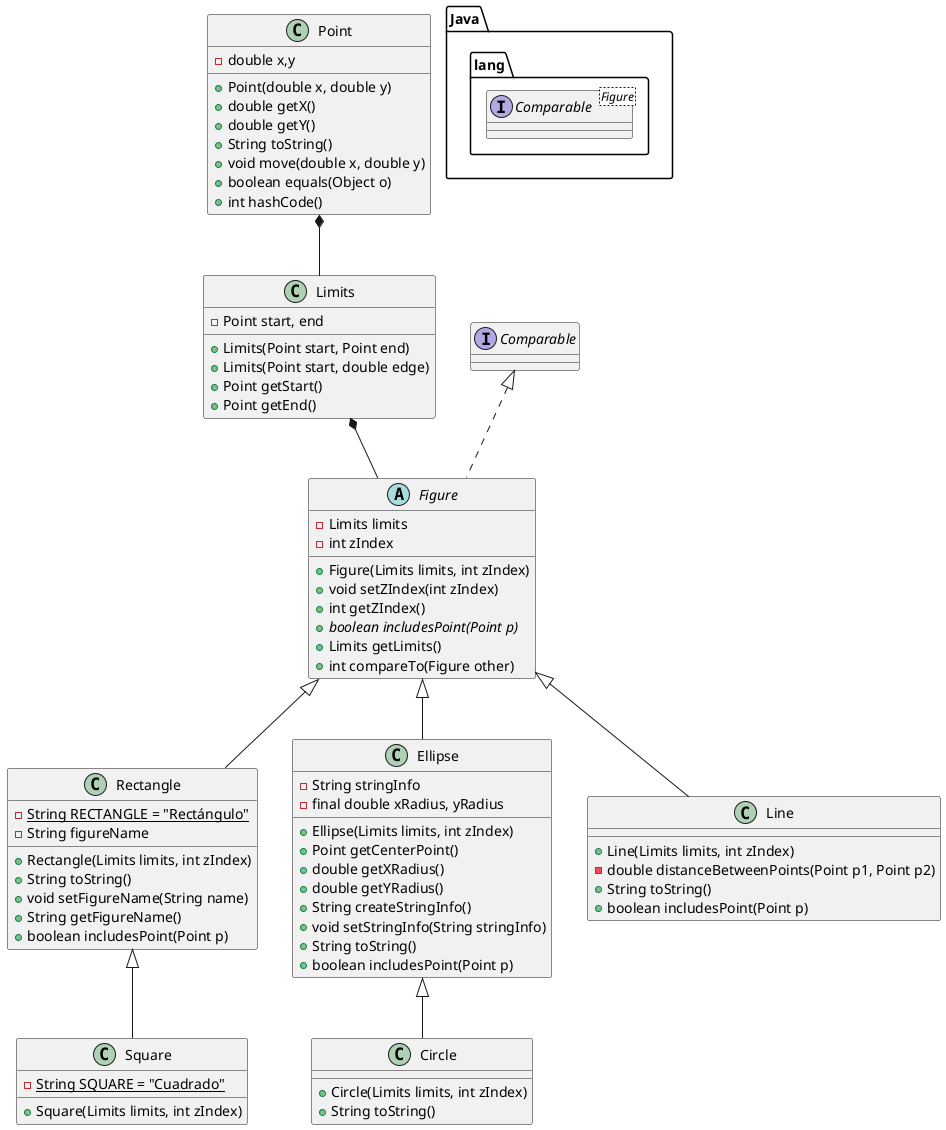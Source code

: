 @startuml
'https://plantuml.com/class-diagram

package Java.lang <<Folder>>{
    interface Comparable<Figure>
}

class Point {
    - double x,y

    + Point(double x, double y)
    + double getX()
    + double getY()
    + String toString()
    + void move(double x, double y)
    + boolean equals(Object o)
    + int hashCode()
}

class Limits {
    - Point start, end

    + Limits(Point start, Point end)
    + Limits(Point start, double edge)
    + Point getStart()
    + Point getEnd()
}

Point *-- Limits

abstract class Figure implements Comparable {
    - Limits limits
    - int zIndex

    + Figure(Limits limits, int zIndex)
    + void setZIndex(int zIndex)
    + int getZIndex()
    + {abstract} boolean includesPoint(Point p)
    + Limits getLimits()
    + int compareTo(Figure other)
}

Limits *-- Figure

class Rectangle extends Figure {
    - <u>String RECTANGLE = "Rectángulo"
    - String figureName

    + Rectangle(Limits limits, int zIndex)
    + String toString()
    + void setFigureName(String name)
    + String getFigureName()
    + boolean includesPoint(Point p)
}

class Square extends Rectangle {
    - <u>String SQUARE = "Cuadrado"
    + Square(Limits limits, int zIndex)
}

class Ellipse extends Figure {
    - String stringInfo
    - final double xRadius, yRadius

    + Ellipse(Limits limits, int zIndex)
    + Point getCenterPoint()
    + double getXRadius()
    + double getYRadius()
    + String createStringInfo()
    + void setStringInfo(String stringInfo)
    + String toString()
    + boolean includesPoint(Point p)
}

class Circle extends Ellipse {
    + Circle(Limits limits, int zIndex)
    + String toString()
}

class Line extends Figure {
    + Line(Limits limits, int zIndex)
    - double distanceBetweenPoints(Point p1, Point p2)
    + String toString()
    + boolean includesPoint(Point p)
}

@enduml